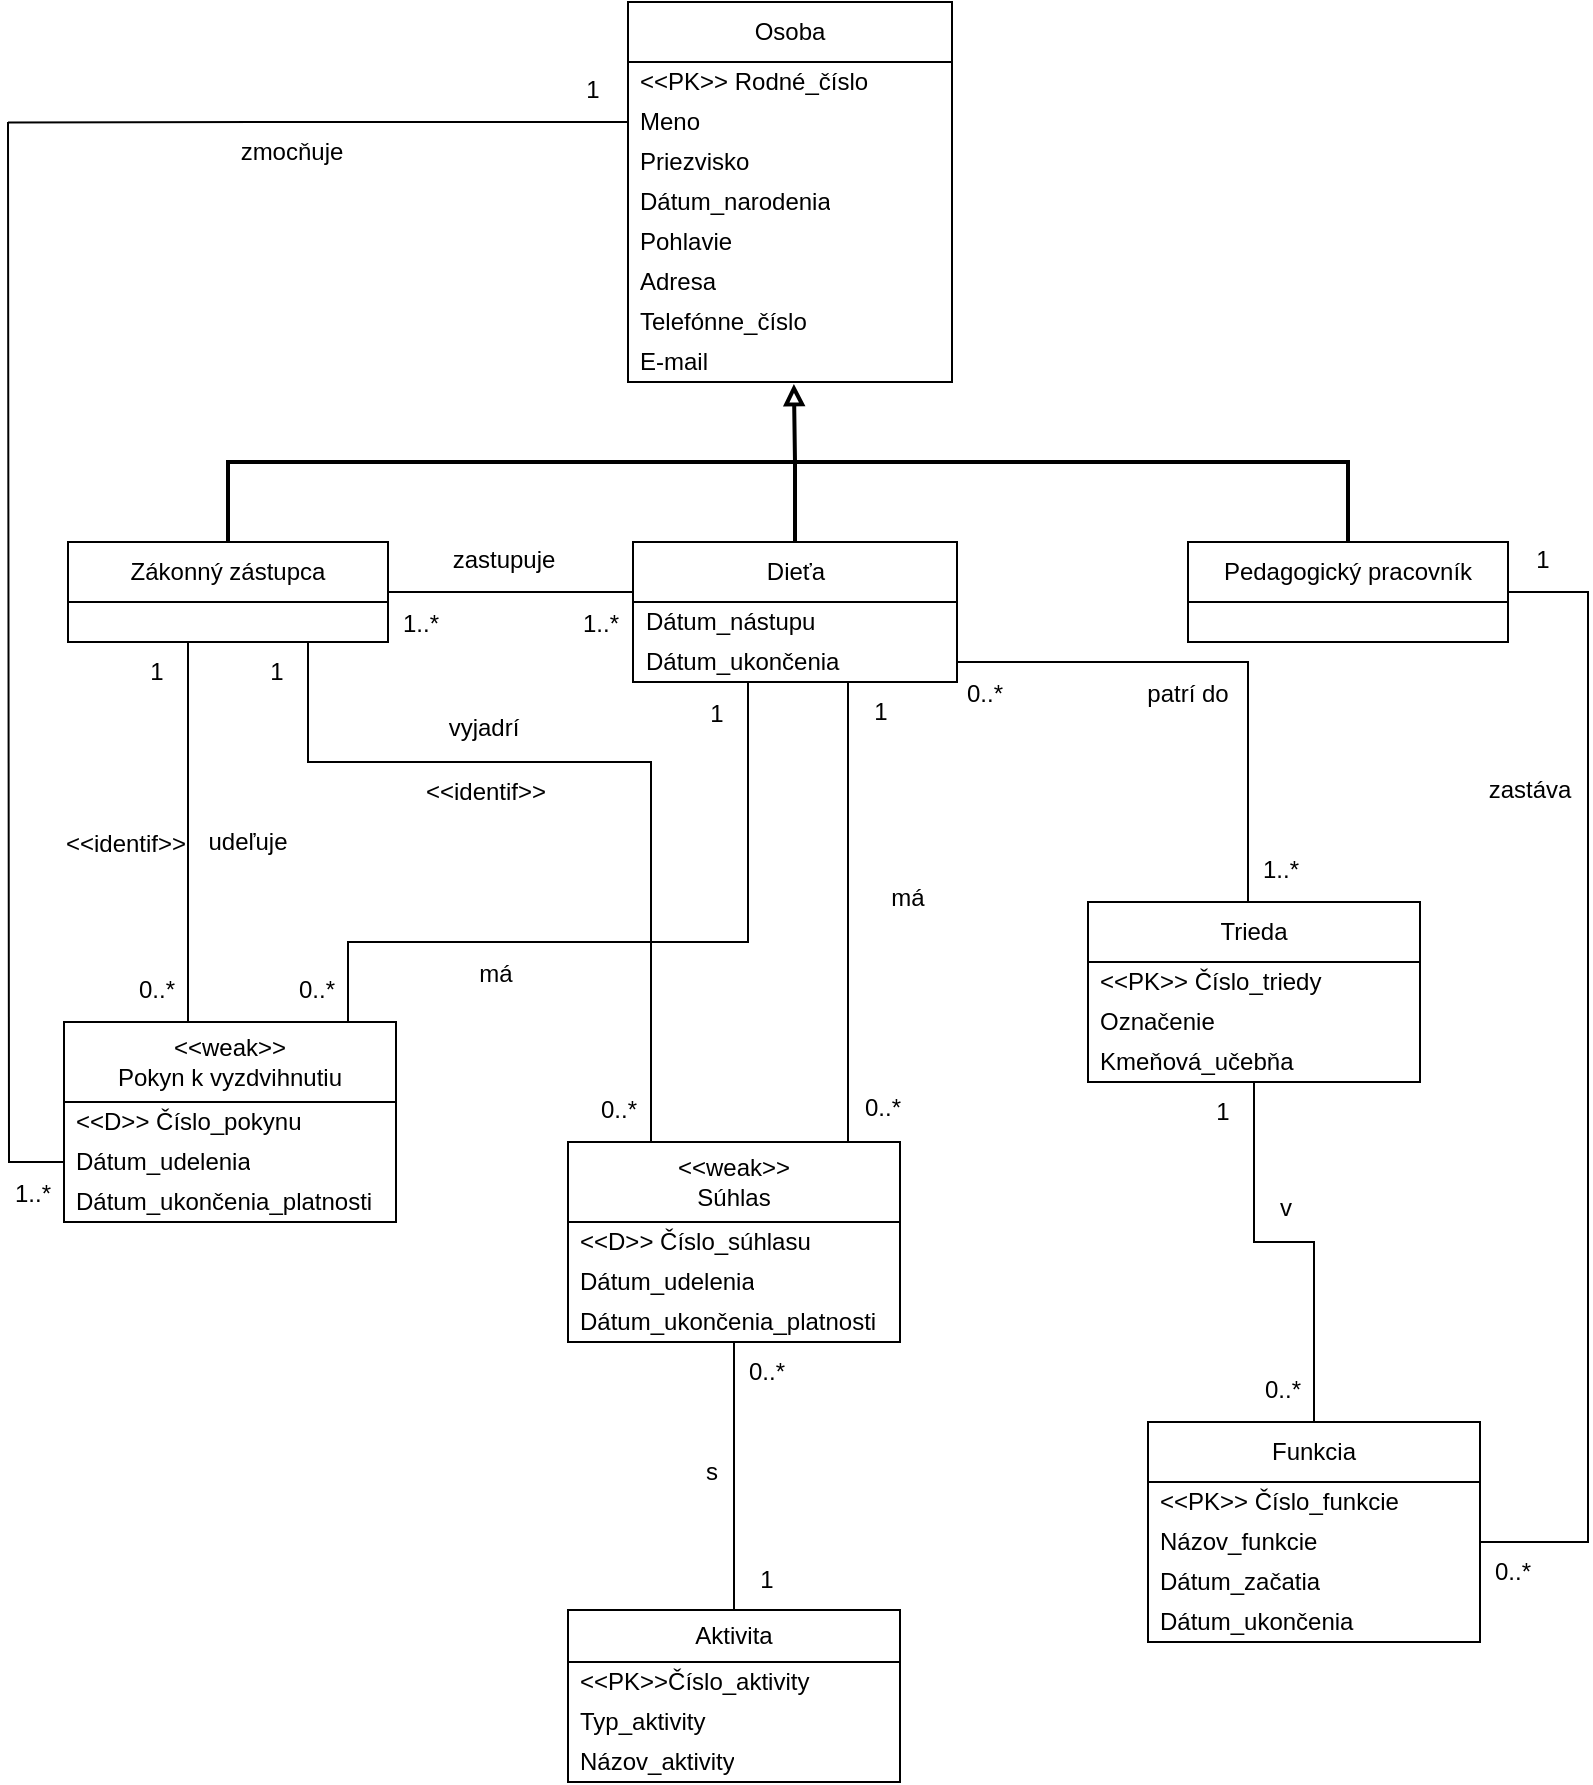 <mxfile version="23.1.5" type="device">
  <diagram id="C5RBs43oDa-KdzZeNtuy" name="Page-1">
    <mxGraphModel dx="1485" dy="619" grid="1" gridSize="10" guides="1" tooltips="1" connect="1" arrows="1" fold="1" page="1" pageScale="1" pageWidth="827" pageHeight="1169" math="0" shadow="0">
      <root>
        <mxCell id="WIyWlLk6GJQsqaUBKTNV-0" />
        <mxCell id="WIyWlLk6GJQsqaUBKTNV-1" parent="WIyWlLk6GJQsqaUBKTNV-0" />
        <mxCell id="E8d0nW5CMPHc4IN3NaXr-9" style="edgeStyle=orthogonalEdgeStyle;rounded=0;orthogonalLoop=1;jettySize=auto;html=1;entryX=0.5;entryY=0;entryDx=0;entryDy=0;strokeColor=none;" parent="WIyWlLk6GJQsqaUBKTNV-1" edge="1">
          <mxGeometry relative="1" as="geometry">
            <mxPoint x="613" y="355" as="sourcePoint" />
            <mxPoint x="657" y="404" as="targetPoint" />
          </mxGeometry>
        </mxCell>
        <mxCell id="7yrtn3zr0TZFfLM9wy2p-3" style="edgeStyle=orthogonalEdgeStyle;rounded=0;orthogonalLoop=1;jettySize=auto;html=1;exitX=0.5;exitY=0;exitDx=0;exitDy=0;entryX=0.5;entryY=0;entryDx=0;entryDy=0;endArrow=none;endFill=0;strokeWidth=2;" parent="WIyWlLk6GJQsqaUBKTNV-1" source="E8d0nW5CMPHc4IN3NaXr-33" target="E8d0nW5CMPHc4IN3NaXr-64" edge="1">
          <mxGeometry relative="1" as="geometry">
            <Array as="points">
              <mxPoint x="130" y="280" />
              <mxPoint x="690" y="280" />
            </Array>
          </mxGeometry>
        </mxCell>
        <mxCell id="7yrtn3zr0TZFfLM9wy2p-17" style="edgeStyle=orthogonalEdgeStyle;rounded=0;orthogonalLoop=1;jettySize=auto;html=1;exitX=0.25;exitY=1;exitDx=0;exitDy=0;entryX=0.25;entryY=0;entryDx=0;entryDy=0;endArrow=none;endFill=0;" parent="WIyWlLk6GJQsqaUBKTNV-1" source="E8d0nW5CMPHc4IN3NaXr-33" target="E8d0nW5CMPHc4IN3NaXr-80" edge="1">
          <mxGeometry relative="1" as="geometry">
            <Array as="points">
              <mxPoint x="110" y="370" />
              <mxPoint x="110" y="560" />
            </Array>
          </mxGeometry>
        </mxCell>
        <mxCell id="7yrtn3zr0TZFfLM9wy2p-24" style="edgeStyle=orthogonalEdgeStyle;rounded=0;orthogonalLoop=1;jettySize=auto;html=1;entryX=0;entryY=0.5;entryDx=0;entryDy=0;endArrow=none;endFill=0;" parent="WIyWlLk6GJQsqaUBKTNV-1" source="E8d0nW5CMPHc4IN3NaXr-33" target="E8d0nW5CMPHc4IN3NaXr-21" edge="1">
          <mxGeometry relative="1" as="geometry">
            <Array as="points">
              <mxPoint x="333" y="345" />
            </Array>
          </mxGeometry>
        </mxCell>
        <mxCell id="7yrtn3zr0TZFfLM9wy2p-25" style="edgeStyle=orthogonalEdgeStyle;rounded=0;orthogonalLoop=1;jettySize=auto;html=1;exitX=0.75;exitY=1;exitDx=0;exitDy=0;entryX=0.25;entryY=0;entryDx=0;entryDy=0;endArrow=none;endFill=0;" parent="WIyWlLk6GJQsqaUBKTNV-1" source="E8d0nW5CMPHc4IN3NaXr-33" target="E8d0nW5CMPHc4IN3NaXr-42" edge="1">
          <mxGeometry relative="1" as="geometry">
            <Array as="points">
              <mxPoint x="170" y="430" />
              <mxPoint x="341" y="430" />
            </Array>
          </mxGeometry>
        </mxCell>
        <mxCell id="E8d0nW5CMPHc4IN3NaXr-33" value="Zákonný zástupca" style="swimlane;fontStyle=0;childLayout=stackLayout;horizontal=1;startSize=30;horizontalStack=0;resizeParent=1;resizeParentMax=0;resizeLast=0;collapsible=1;marginBottom=0;whiteSpace=wrap;html=1;" parent="WIyWlLk6GJQsqaUBKTNV-1" vertex="1">
          <mxGeometry x="50" y="320" width="160" height="50" as="geometry" />
        </mxCell>
        <mxCell id="E8d0nW5CMPHc4IN3NaXr-80" value="&amp;lt;&amp;lt;weak&amp;gt;&amp;gt;&lt;br&gt;Pokyn k vyzdvihnutiu" style="swimlane;fontStyle=0;childLayout=stackLayout;horizontal=1;startSize=40;horizontalStack=0;resizeParent=1;resizeParentMax=0;resizeLast=0;collapsible=1;marginBottom=0;whiteSpace=wrap;html=1;" parent="WIyWlLk6GJQsqaUBKTNV-1" vertex="1">
          <mxGeometry x="48" y="560" width="166" height="100" as="geometry" />
        </mxCell>
        <mxCell id="E8d0nW5CMPHc4IN3NaXr-81" value="&amp;lt;&amp;lt;D&amp;gt;&amp;gt; Číslo_pokynu" style="text;strokeColor=none;fillColor=none;align=left;verticalAlign=middle;spacingLeft=4;spacingRight=4;overflow=hidden;points=[[0,0.5],[1,0.5]];portConstraint=eastwest;rotatable=0;whiteSpace=wrap;html=1;" parent="E8d0nW5CMPHc4IN3NaXr-80" vertex="1">
          <mxGeometry y="40" width="166" height="20" as="geometry" />
        </mxCell>
        <mxCell id="7yrtn3zr0TZFfLM9wy2p-26" style="edgeStyle=orthogonalEdgeStyle;rounded=0;orthogonalLoop=1;jettySize=auto;html=1;endArrow=none;endFill=0;strokeWidth=1;" parent="E8d0nW5CMPHc4IN3NaXr-80" source="E8d0nW5CMPHc4IN3NaXr-82" edge="1">
          <mxGeometry relative="1" as="geometry">
            <mxPoint x="-28" y="-450" as="targetPoint" />
          </mxGeometry>
        </mxCell>
        <mxCell id="E8d0nW5CMPHc4IN3NaXr-82" value="Dátum_udelenia" style="text;strokeColor=none;fillColor=none;align=left;verticalAlign=middle;spacingLeft=4;spacingRight=4;overflow=hidden;points=[[0,0.5],[1,0.5]];portConstraint=eastwest;rotatable=0;whiteSpace=wrap;html=1;" parent="E8d0nW5CMPHc4IN3NaXr-80" vertex="1">
          <mxGeometry y="60" width="166" height="20" as="geometry" />
        </mxCell>
        <mxCell id="E8d0nW5CMPHc4IN3NaXr-83" value="Dátum_ukončenia_platnosti" style="text;strokeColor=none;fillColor=none;align=left;verticalAlign=middle;spacingLeft=4;spacingRight=4;overflow=hidden;points=[[0,0.5],[1,0.5]];portConstraint=eastwest;rotatable=0;whiteSpace=wrap;html=1;" parent="E8d0nW5CMPHc4IN3NaXr-80" vertex="1">
          <mxGeometry y="80" width="166" height="20" as="geometry" />
        </mxCell>
        <mxCell id="E8d0nW5CMPHc4IN3NaXr-87" value="Osoba" style="swimlane;fontStyle=0;childLayout=stackLayout;horizontal=1;startSize=30;horizontalStack=0;resizeParent=1;resizeParentMax=0;resizeLast=0;collapsible=1;marginBottom=0;whiteSpace=wrap;html=1;" parent="WIyWlLk6GJQsqaUBKTNV-1" vertex="1">
          <mxGeometry x="330" y="50" width="162" height="190" as="geometry" />
        </mxCell>
        <mxCell id="E8d0nW5CMPHc4IN3NaXr-88" value="&lt;font style=&quot;font-size: 12px;&quot;&gt;&amp;lt;&amp;lt;PK&amp;gt;&amp;gt; Rodné_číslo&lt;/font&gt;" style="text;strokeColor=none;fillColor=none;align=left;verticalAlign=middle;spacingLeft=4;spacingRight=4;overflow=hidden;points=[[0,0.5],[1,0.5]];portConstraint=eastwest;rotatable=0;whiteSpace=wrap;html=1;" parent="E8d0nW5CMPHc4IN3NaXr-87" vertex="1">
          <mxGeometry y="30" width="162" height="20" as="geometry" />
        </mxCell>
        <mxCell id="7yrtn3zr0TZFfLM9wy2p-27" style="edgeStyle=orthogonalEdgeStyle;rounded=0;orthogonalLoop=1;jettySize=auto;html=1;exitX=0;exitY=0.5;exitDx=0;exitDy=0;endArrow=none;endFill=0;strokeWidth=1;" parent="E8d0nW5CMPHc4IN3NaXr-87" source="E8d0nW5CMPHc4IN3NaXr-89" edge="1">
          <mxGeometry relative="1" as="geometry">
            <mxPoint x="-310" y="60.25" as="targetPoint" />
          </mxGeometry>
        </mxCell>
        <mxCell id="E8d0nW5CMPHc4IN3NaXr-89" value="&lt;font style=&quot;font-size: 12px;&quot;&gt;Meno&lt;/font&gt;" style="text;strokeColor=none;fillColor=none;align=left;verticalAlign=middle;spacingLeft=4;spacingRight=4;overflow=hidden;points=[[0,0.5],[1,0.5]];portConstraint=eastwest;rotatable=0;whiteSpace=wrap;html=1;" parent="E8d0nW5CMPHc4IN3NaXr-87" vertex="1">
          <mxGeometry y="50" width="162" height="20" as="geometry" />
        </mxCell>
        <mxCell id="E8d0nW5CMPHc4IN3NaXr-90" value="&lt;font style=&quot;font-size: 12px;&quot;&gt;Priezvisko&lt;/font&gt;" style="text;strokeColor=none;fillColor=none;align=left;verticalAlign=middle;spacingLeft=4;spacingRight=4;overflow=hidden;points=[[0,0.5],[1,0.5]];portConstraint=eastwest;rotatable=0;whiteSpace=wrap;html=1;" parent="E8d0nW5CMPHc4IN3NaXr-87" vertex="1">
          <mxGeometry y="70" width="162" height="20" as="geometry" />
        </mxCell>
        <mxCell id="E8d0nW5CMPHc4IN3NaXr-91" value="Dátum_narodenia" style="text;strokeColor=none;fillColor=none;align=left;verticalAlign=middle;spacingLeft=4;spacingRight=4;overflow=hidden;points=[[0,0.5],[1,0.5]];portConstraint=eastwest;rotatable=0;whiteSpace=wrap;html=1;" parent="E8d0nW5CMPHc4IN3NaXr-87" vertex="1">
          <mxGeometry y="90" width="162" height="20" as="geometry" />
        </mxCell>
        <mxCell id="E8d0nW5CMPHc4IN3NaXr-92" value="Pohlavie" style="text;strokeColor=none;fillColor=none;align=left;verticalAlign=middle;spacingLeft=4;spacingRight=4;overflow=hidden;points=[[0,0.5],[1,0.5]];portConstraint=eastwest;rotatable=0;whiteSpace=wrap;html=1;" parent="E8d0nW5CMPHc4IN3NaXr-87" vertex="1">
          <mxGeometry y="110" width="162" height="20" as="geometry" />
        </mxCell>
        <mxCell id="E8d0nW5CMPHc4IN3NaXr-93" value="Adresa" style="text;strokeColor=none;fillColor=none;align=left;verticalAlign=middle;spacingLeft=4;spacingRight=4;overflow=hidden;points=[[0,0.5],[1,0.5]];portConstraint=eastwest;rotatable=0;whiteSpace=wrap;html=1;" parent="E8d0nW5CMPHc4IN3NaXr-87" vertex="1">
          <mxGeometry y="130" width="162" height="20" as="geometry" />
        </mxCell>
        <mxCell id="E8d0nW5CMPHc4IN3NaXr-94" value="Telefónne_číslo" style="text;strokeColor=none;fillColor=none;align=left;verticalAlign=middle;spacingLeft=4;spacingRight=4;overflow=hidden;points=[[0,0.5],[1,0.5]];portConstraint=eastwest;rotatable=0;whiteSpace=wrap;html=1;" parent="E8d0nW5CMPHc4IN3NaXr-87" vertex="1">
          <mxGeometry y="150" width="162" height="20" as="geometry" />
        </mxCell>
        <mxCell id="E8d0nW5CMPHc4IN3NaXr-95" value="E-mail" style="text;strokeColor=none;fillColor=none;align=left;verticalAlign=middle;spacingLeft=4;spacingRight=4;overflow=hidden;points=[[0,0.5],[1,0.5]];portConstraint=eastwest;rotatable=0;whiteSpace=wrap;html=1;" parent="E8d0nW5CMPHc4IN3NaXr-87" vertex="1">
          <mxGeometry y="170" width="162" height="20" as="geometry" />
        </mxCell>
        <mxCell id="E8d0nW5CMPHc4IN3NaXr-64" value="Pedagogický pracovník" style="swimlane;fontStyle=0;childLayout=stackLayout;horizontal=1;startSize=30;horizontalStack=0;resizeParent=1;resizeParentMax=0;resizeLast=0;collapsible=1;marginBottom=0;whiteSpace=wrap;html=1;" parent="WIyWlLk6GJQsqaUBKTNV-1" vertex="1">
          <mxGeometry x="610" y="320" width="160" height="50" as="geometry" />
        </mxCell>
        <mxCell id="7yrtn3zr0TZFfLM9wy2p-7" style="edgeStyle=orthogonalEdgeStyle;rounded=0;orthogonalLoop=1;jettySize=auto;html=1;entryX=0;entryY=0.25;entryDx=0;entryDy=0;endArrow=none;endFill=0;" parent="WIyWlLk6GJQsqaUBKTNV-1" source="E8d0nW5CMPHc4IN3NaXr-15" target="E8d0nW5CMPHc4IN3NaXr-53" edge="1">
          <mxGeometry relative="1" as="geometry">
            <Array as="points">
              <mxPoint x="640" y="380" />
              <mxPoint x="640" y="523" />
            </Array>
          </mxGeometry>
        </mxCell>
        <mxCell id="7yrtn3zr0TZFfLM9wy2p-22" style="edgeStyle=orthogonalEdgeStyle;rounded=0;orthogonalLoop=1;jettySize=auto;html=1;entryX=0.75;entryY=0;entryDx=0;entryDy=0;endArrow=none;endFill=0;" parent="WIyWlLk6GJQsqaUBKTNV-1" source="E8d0nW5CMPHc4IN3NaXr-15" target="E8d0nW5CMPHc4IN3NaXr-42" edge="1">
          <mxGeometry relative="1" as="geometry">
            <Array as="points">
              <mxPoint x="440" y="620" />
            </Array>
          </mxGeometry>
        </mxCell>
        <mxCell id="E8d0nW5CMPHc4IN3NaXr-15" value="Dieťa" style="swimlane;fontStyle=0;childLayout=stackLayout;horizontal=1;startSize=30;horizontalStack=0;resizeParent=1;resizeParentMax=0;resizeLast=0;collapsible=1;marginBottom=0;whiteSpace=wrap;html=1;" parent="WIyWlLk6GJQsqaUBKTNV-1" vertex="1">
          <mxGeometry x="332.5" y="320" width="162" height="70" as="geometry" />
        </mxCell>
        <mxCell id="E8d0nW5CMPHc4IN3NaXr-21" value="Dátum_nástupu" style="text;strokeColor=none;fillColor=none;align=left;verticalAlign=middle;spacingLeft=4;spacingRight=4;overflow=hidden;points=[[0,0.5],[1,0.5]];portConstraint=eastwest;rotatable=0;whiteSpace=wrap;html=1;" parent="E8d0nW5CMPHc4IN3NaXr-15" vertex="1">
          <mxGeometry y="30" width="162" height="20" as="geometry" />
        </mxCell>
        <mxCell id="E8d0nW5CMPHc4IN3NaXr-20" value="Dátum_ukončenia" style="text;strokeColor=none;fillColor=none;align=left;verticalAlign=middle;spacingLeft=4;spacingRight=4;overflow=hidden;points=[[0,0.5],[1,0.5]];portConstraint=eastwest;rotatable=0;whiteSpace=wrap;html=1;" parent="E8d0nW5CMPHc4IN3NaXr-15" vertex="1">
          <mxGeometry y="50" width="162" height="20" as="geometry" />
        </mxCell>
        <mxCell id="E8d0nW5CMPHc4IN3NaXr-46" value="Aktivita" style="swimlane;fontStyle=0;childLayout=stackLayout;horizontal=1;startSize=26;horizontalStack=0;resizeParent=1;resizeParentMax=0;resizeLast=0;collapsible=1;marginBottom=0;whiteSpace=wrap;html=1;" parent="WIyWlLk6GJQsqaUBKTNV-1" vertex="1">
          <mxGeometry x="300" y="854" width="166" height="86" as="geometry" />
        </mxCell>
        <mxCell id="E8d0nW5CMPHc4IN3NaXr-47" value="&amp;lt;&amp;lt;PK&amp;gt;&amp;gt;Číslo_aktivity" style="text;strokeColor=none;fillColor=none;align=left;verticalAlign=middle;spacingLeft=4;spacingRight=4;overflow=hidden;points=[[0,0.5],[1,0.5]];portConstraint=eastwest;rotatable=0;whiteSpace=wrap;html=1;" parent="E8d0nW5CMPHc4IN3NaXr-46" vertex="1">
          <mxGeometry y="26" width="166" height="20" as="geometry" />
        </mxCell>
        <mxCell id="E8d0nW5CMPHc4IN3NaXr-48" value="Typ_aktivity" style="text;strokeColor=none;fillColor=none;align=left;verticalAlign=middle;spacingLeft=4;spacingRight=4;overflow=hidden;points=[[0,0.5],[1,0.5]];portConstraint=eastwest;rotatable=0;whiteSpace=wrap;html=1;" parent="E8d0nW5CMPHc4IN3NaXr-46" vertex="1">
          <mxGeometry y="46" width="166" height="20" as="geometry" />
        </mxCell>
        <mxCell id="E8d0nW5CMPHc4IN3NaXr-49" value="Názov_aktivity" style="text;strokeColor=none;fillColor=none;align=left;verticalAlign=middle;spacingLeft=4;spacingRight=4;overflow=hidden;points=[[0,0.5],[1,0.5]];portConstraint=eastwest;rotatable=0;whiteSpace=wrap;html=1;" parent="E8d0nW5CMPHc4IN3NaXr-46" vertex="1">
          <mxGeometry y="66" width="166" height="20" as="geometry" />
        </mxCell>
        <mxCell id="7yrtn3zr0TZFfLM9wy2p-10" style="edgeStyle=orthogonalEdgeStyle;rounded=0;orthogonalLoop=1;jettySize=auto;html=1;entryX=0.5;entryY=0;entryDx=0;entryDy=0;endArrow=none;endFill=0;" parent="WIyWlLk6GJQsqaUBKTNV-1" source="E8d0nW5CMPHc4IN3NaXr-42" target="E8d0nW5CMPHc4IN3NaXr-46" edge="1">
          <mxGeometry relative="1" as="geometry" />
        </mxCell>
        <mxCell id="E8d0nW5CMPHc4IN3NaXr-42" value="&amp;lt;&amp;lt;weak&amp;gt;&amp;gt;&lt;br&gt;Súhlas" style="swimlane;fontStyle=0;childLayout=stackLayout;horizontal=1;startSize=40;horizontalStack=0;resizeParent=1;resizeParentMax=0;resizeLast=0;collapsible=1;marginBottom=0;whiteSpace=wrap;html=1;" parent="WIyWlLk6GJQsqaUBKTNV-1" vertex="1">
          <mxGeometry x="300" y="620" width="166" height="100" as="geometry" />
        </mxCell>
        <mxCell id="E8d0nW5CMPHc4IN3NaXr-43" value="&amp;lt;&amp;lt;D&amp;gt;&amp;gt; Číslo_súhlasu" style="text;strokeColor=none;fillColor=none;align=left;verticalAlign=middle;spacingLeft=4;spacingRight=4;overflow=hidden;points=[[0,0.5],[1,0.5]];portConstraint=eastwest;rotatable=0;whiteSpace=wrap;html=1;" parent="E8d0nW5CMPHc4IN3NaXr-42" vertex="1">
          <mxGeometry y="40" width="166" height="20" as="geometry" />
        </mxCell>
        <mxCell id="E8d0nW5CMPHc4IN3NaXr-44" value="Dátum_udelenia" style="text;strokeColor=none;fillColor=none;align=left;verticalAlign=middle;spacingLeft=4;spacingRight=4;overflow=hidden;points=[[0,0.5],[1,0.5]];portConstraint=eastwest;rotatable=0;whiteSpace=wrap;html=1;" parent="E8d0nW5CMPHc4IN3NaXr-42" vertex="1">
          <mxGeometry y="60" width="166" height="20" as="geometry" />
        </mxCell>
        <mxCell id="E8d0nW5CMPHc4IN3NaXr-45" value="Dátum_ukončenia_platnosti" style="text;strokeColor=none;fillColor=none;align=left;verticalAlign=middle;spacingLeft=4;spacingRight=4;overflow=hidden;points=[[0,0.5],[1,0.5]];portConstraint=eastwest;rotatable=0;whiteSpace=wrap;html=1;" parent="E8d0nW5CMPHc4IN3NaXr-42" vertex="1">
          <mxGeometry y="80" width="166" height="20" as="geometry" />
        </mxCell>
        <mxCell id="7yrtn3zr0TZFfLM9wy2p-8" style="edgeStyle=orthogonalEdgeStyle;rounded=0;orthogonalLoop=1;jettySize=auto;html=1;entryX=0.5;entryY=0;entryDx=0;entryDy=0;endArrow=none;endFill=0;" parent="WIyWlLk6GJQsqaUBKTNV-1" source="E8d0nW5CMPHc4IN3NaXr-53" target="E8d0nW5CMPHc4IN3NaXr-58" edge="1">
          <mxGeometry relative="1" as="geometry">
            <Array as="points">
              <mxPoint x="643" y="670" />
              <mxPoint x="673" y="670" />
            </Array>
          </mxGeometry>
        </mxCell>
        <mxCell id="E8d0nW5CMPHc4IN3NaXr-53" value="Trieda" style="swimlane;fontStyle=0;childLayout=stackLayout;horizontal=1;startSize=30;horizontalStack=0;resizeParent=1;resizeParentMax=0;resizeLast=0;collapsible=1;marginBottom=0;whiteSpace=wrap;html=1;" parent="WIyWlLk6GJQsqaUBKTNV-1" vertex="1">
          <mxGeometry x="560" y="500" width="166" height="90" as="geometry" />
        </mxCell>
        <mxCell id="E8d0nW5CMPHc4IN3NaXr-54" value="&amp;lt;&amp;lt;PK&amp;gt;&amp;gt; Číslo_triedy" style="text;strokeColor=none;fillColor=none;align=left;verticalAlign=middle;spacingLeft=4;spacingRight=4;overflow=hidden;points=[[0,0.5],[1,0.5]];portConstraint=eastwest;rotatable=0;whiteSpace=wrap;html=1;" parent="E8d0nW5CMPHc4IN3NaXr-53" vertex="1">
          <mxGeometry y="30" width="166" height="20" as="geometry" />
        </mxCell>
        <mxCell id="E8d0nW5CMPHc4IN3NaXr-55" value="Označenie" style="text;strokeColor=none;fillColor=none;align=left;verticalAlign=middle;spacingLeft=4;spacingRight=4;overflow=hidden;points=[[0,0.5],[1,0.5]];portConstraint=eastwest;rotatable=0;whiteSpace=wrap;html=1;" parent="E8d0nW5CMPHc4IN3NaXr-53" vertex="1">
          <mxGeometry y="50" width="166" height="20" as="geometry" />
        </mxCell>
        <mxCell id="E8d0nW5CMPHc4IN3NaXr-56" value="Kmeňová_učebňa" style="text;strokeColor=none;fillColor=none;align=left;verticalAlign=middle;spacingLeft=4;spacingRight=4;overflow=hidden;points=[[0,0.5],[1,0.5]];portConstraint=eastwest;rotatable=0;whiteSpace=wrap;html=1;" parent="E8d0nW5CMPHc4IN3NaXr-53" vertex="1">
          <mxGeometry y="70" width="166" height="20" as="geometry" />
        </mxCell>
        <mxCell id="E8d0nW5CMPHc4IN3NaXr-58" value="Funkcia" style="swimlane;fontStyle=0;childLayout=stackLayout;horizontal=1;startSize=30;horizontalStack=0;resizeParent=1;resizeParentMax=0;resizeLast=0;collapsible=1;marginBottom=0;whiteSpace=wrap;html=1;" parent="WIyWlLk6GJQsqaUBKTNV-1" vertex="1">
          <mxGeometry x="590" y="760" width="166" height="110" as="geometry" />
        </mxCell>
        <mxCell id="E8d0nW5CMPHc4IN3NaXr-59" value="&amp;lt;&amp;lt;PK&amp;gt;&amp;gt; Číslo_funkcie" style="text;strokeColor=none;fillColor=none;align=left;verticalAlign=middle;spacingLeft=4;spacingRight=4;overflow=hidden;points=[[0,0.5],[1,0.5]];portConstraint=eastwest;rotatable=0;whiteSpace=wrap;html=1;" parent="E8d0nW5CMPHc4IN3NaXr-58" vertex="1">
          <mxGeometry y="30" width="166" height="20" as="geometry" />
        </mxCell>
        <mxCell id="E8d0nW5CMPHc4IN3NaXr-60" value="Názov_funkcie" style="text;strokeColor=none;fillColor=none;align=left;verticalAlign=middle;spacingLeft=4;spacingRight=4;overflow=hidden;points=[[0,0.5],[1,0.5]];portConstraint=eastwest;rotatable=0;whiteSpace=wrap;html=1;" parent="E8d0nW5CMPHc4IN3NaXr-58" vertex="1">
          <mxGeometry y="50" width="166" height="20" as="geometry" />
        </mxCell>
        <mxCell id="E8d0nW5CMPHc4IN3NaXr-61" value="Dátum_začatia" style="text;strokeColor=none;fillColor=none;align=left;verticalAlign=middle;spacingLeft=4;spacingRight=4;overflow=hidden;points=[[0,0.5],[1,0.5]];portConstraint=eastwest;rotatable=0;whiteSpace=wrap;html=1;" parent="E8d0nW5CMPHc4IN3NaXr-58" vertex="1">
          <mxGeometry y="70" width="166" height="20" as="geometry" />
        </mxCell>
        <mxCell id="E8d0nW5CMPHc4IN3NaXr-62" value="Dátum_ukončenia" style="text;strokeColor=none;fillColor=none;align=left;verticalAlign=middle;spacingLeft=4;spacingRight=4;overflow=hidden;points=[[0,0.5],[1,0.5]];portConstraint=eastwest;rotatable=0;whiteSpace=wrap;html=1;" parent="E8d0nW5CMPHc4IN3NaXr-58" vertex="1">
          <mxGeometry y="90" width="166" height="20" as="geometry" />
        </mxCell>
        <mxCell id="7yrtn3zr0TZFfLM9wy2p-9" style="edgeStyle=orthogonalEdgeStyle;rounded=0;orthogonalLoop=1;jettySize=auto;html=1;entryX=1;entryY=0.5;entryDx=0;entryDy=0;endArrow=none;endFill=0;" parent="WIyWlLk6GJQsqaUBKTNV-1" source="E8d0nW5CMPHc4IN3NaXr-60" target="E8d0nW5CMPHc4IN3NaXr-64" edge="1">
          <mxGeometry relative="1" as="geometry">
            <Array as="points">
              <mxPoint x="810" y="820" />
              <mxPoint x="810" y="345" />
            </Array>
          </mxGeometry>
        </mxCell>
        <mxCell id="7yrtn3zr0TZFfLM9wy2p-23" style="edgeStyle=orthogonalEdgeStyle;rounded=0;orthogonalLoop=1;jettySize=auto;html=1;exitX=0;exitY=0.5;exitDx=0;exitDy=0;entryX=0.75;entryY=0;entryDx=0;entryDy=0;endArrow=none;endFill=0;" parent="WIyWlLk6GJQsqaUBKTNV-1" source="E8d0nW5CMPHc4IN3NaXr-20" target="E8d0nW5CMPHc4IN3NaXr-80" edge="1">
          <mxGeometry relative="1" as="geometry">
            <Array as="points">
              <mxPoint x="332" y="390" />
              <mxPoint x="390" y="390" />
              <mxPoint x="390" y="520" />
              <mxPoint x="190" y="520" />
              <mxPoint x="190" y="560" />
            </Array>
          </mxGeometry>
        </mxCell>
        <mxCell id="7yrtn3zr0TZFfLM9wy2p-29" value="zmocňuje" style="text;html=1;strokeColor=none;fillColor=none;align=center;verticalAlign=middle;whiteSpace=wrap;rounded=0;" parent="WIyWlLk6GJQsqaUBKTNV-1" vertex="1">
          <mxGeometry x="132" y="110" width="60" height="30" as="geometry" />
        </mxCell>
        <mxCell id="7yrtn3zr0TZFfLM9wy2p-30" value="1" style="text;html=1;strokeColor=none;fillColor=none;align=center;verticalAlign=middle;whiteSpace=wrap;rounded=0;" parent="WIyWlLk6GJQsqaUBKTNV-1" vertex="1">
          <mxGeometry x="296" y="79" width="33" height="30" as="geometry" />
        </mxCell>
        <mxCell id="7yrtn3zr0TZFfLM9wy2p-31" value="1..*" style="text;html=1;strokeColor=none;fillColor=none;align=center;verticalAlign=middle;whiteSpace=wrap;rounded=0;" parent="WIyWlLk6GJQsqaUBKTNV-1" vertex="1">
          <mxGeometry x="16" y="631" width="33" height="30" as="geometry" />
        </mxCell>
        <mxCell id="7yrtn3zr0TZFfLM9wy2p-32" value="udeľuje" style="text;html=1;strokeColor=none;fillColor=none;align=center;verticalAlign=middle;whiteSpace=wrap;rounded=0;" parent="WIyWlLk6GJQsqaUBKTNV-1" vertex="1">
          <mxGeometry x="110" y="455" width="60" height="30" as="geometry" />
        </mxCell>
        <mxCell id="7yrtn3zr0TZFfLM9wy2p-33" value="&amp;lt;&amp;lt;identif&amp;gt;&amp;gt;" style="text;html=1;strokeColor=none;fillColor=none;align=center;verticalAlign=middle;whiteSpace=wrap;rounded=0;" parent="WIyWlLk6GJQsqaUBKTNV-1" vertex="1">
          <mxGeometry x="49" y="456" width="60" height="30" as="geometry" />
        </mxCell>
        <mxCell id="7yrtn3zr0TZFfLM9wy2p-34" value="1" style="text;html=1;strokeColor=none;fillColor=none;align=center;verticalAlign=middle;whiteSpace=wrap;rounded=0;" parent="WIyWlLk6GJQsqaUBKTNV-1" vertex="1">
          <mxGeometry x="78" y="370" width="33" height="30" as="geometry" />
        </mxCell>
        <mxCell id="7yrtn3zr0TZFfLM9wy2p-35" value="0..*" style="text;html=1;strokeColor=none;fillColor=none;align=center;verticalAlign=middle;whiteSpace=wrap;rounded=0;" parent="WIyWlLk6GJQsqaUBKTNV-1" vertex="1">
          <mxGeometry x="78" y="529" width="33" height="30" as="geometry" />
        </mxCell>
        <mxCell id="7yrtn3zr0TZFfLM9wy2p-36" value="zastupuje" style="text;html=1;strokeColor=none;fillColor=none;align=center;verticalAlign=middle;whiteSpace=wrap;rounded=0;" parent="WIyWlLk6GJQsqaUBKTNV-1" vertex="1">
          <mxGeometry x="238" y="314" width="60" height="30" as="geometry" />
        </mxCell>
        <mxCell id="7yrtn3zr0TZFfLM9wy2p-37" value="1..*" style="text;html=1;strokeColor=none;fillColor=none;align=center;verticalAlign=middle;whiteSpace=wrap;rounded=0;" parent="WIyWlLk6GJQsqaUBKTNV-1" vertex="1">
          <mxGeometry x="300" y="346" width="33" height="30" as="geometry" />
        </mxCell>
        <mxCell id="7yrtn3zr0TZFfLM9wy2p-38" value="1..*" style="text;html=1;strokeColor=none;fillColor=none;align=center;verticalAlign=middle;whiteSpace=wrap;rounded=0;" parent="WIyWlLk6GJQsqaUBKTNV-1" vertex="1">
          <mxGeometry x="210" y="346" width="33" height="30" as="geometry" />
        </mxCell>
        <mxCell id="7yrtn3zr0TZFfLM9wy2p-39" value="patrí do" style="text;html=1;strokeColor=none;fillColor=none;align=center;verticalAlign=middle;whiteSpace=wrap;rounded=0;" parent="WIyWlLk6GJQsqaUBKTNV-1" vertex="1">
          <mxGeometry x="580" y="381" width="60" height="30" as="geometry" />
        </mxCell>
        <mxCell id="7yrtn3zr0TZFfLM9wy2p-40" value="0..*" style="text;html=1;strokeColor=none;fillColor=none;align=center;verticalAlign=middle;whiteSpace=wrap;rounded=0;" parent="WIyWlLk6GJQsqaUBKTNV-1" vertex="1">
          <mxGeometry x="492" y="381" width="33" height="30" as="geometry" />
        </mxCell>
        <mxCell id="7yrtn3zr0TZFfLM9wy2p-41" value="1..*" style="text;html=1;strokeColor=none;fillColor=none;align=center;verticalAlign=middle;whiteSpace=wrap;rounded=0;" parent="WIyWlLk6GJQsqaUBKTNV-1" vertex="1">
          <mxGeometry x="640" y="469" width="33" height="30" as="geometry" />
        </mxCell>
        <mxCell id="7yrtn3zr0TZFfLM9wy2p-42" value="v" style="text;html=1;strokeColor=none;fillColor=none;align=center;verticalAlign=middle;whiteSpace=wrap;rounded=0;" parent="WIyWlLk6GJQsqaUBKTNV-1" vertex="1">
          <mxGeometry x="629" y="638" width="60" height="30" as="geometry" />
        </mxCell>
        <mxCell id="7yrtn3zr0TZFfLM9wy2p-43" value="1" style="text;html=1;strokeColor=none;fillColor=none;align=center;verticalAlign=middle;whiteSpace=wrap;rounded=0;" parent="WIyWlLk6GJQsqaUBKTNV-1" vertex="1">
          <mxGeometry x="611" y="590" width="33" height="30" as="geometry" />
        </mxCell>
        <mxCell id="7yrtn3zr0TZFfLM9wy2p-44" value="0..*" style="text;html=1;strokeColor=none;fillColor=none;align=center;verticalAlign=middle;whiteSpace=wrap;rounded=0;" parent="WIyWlLk6GJQsqaUBKTNV-1" vertex="1">
          <mxGeometry x="641" y="729" width="33" height="30" as="geometry" />
        </mxCell>
        <mxCell id="7yrtn3zr0TZFfLM9wy2p-45" value="zastáva" style="text;html=1;strokeColor=none;fillColor=none;align=center;verticalAlign=middle;whiteSpace=wrap;rounded=0;" parent="WIyWlLk6GJQsqaUBKTNV-1" vertex="1">
          <mxGeometry x="751" y="429" width="60" height="30" as="geometry" />
        </mxCell>
        <mxCell id="7yrtn3zr0TZFfLM9wy2p-46" value="1" style="text;html=1;strokeColor=none;fillColor=none;align=center;verticalAlign=middle;whiteSpace=wrap;rounded=0;" parent="WIyWlLk6GJQsqaUBKTNV-1" vertex="1">
          <mxGeometry x="771" y="314" width="33" height="30" as="geometry" />
        </mxCell>
        <mxCell id="7yrtn3zr0TZFfLM9wy2p-47" value="0..*" style="text;html=1;strokeColor=none;fillColor=none;align=center;verticalAlign=middle;whiteSpace=wrap;rounded=0;" parent="WIyWlLk6GJQsqaUBKTNV-1" vertex="1">
          <mxGeometry x="756" y="820" width="33" height="30" as="geometry" />
        </mxCell>
        <mxCell id="7yrtn3zr0TZFfLM9wy2p-48" value="s" style="text;html=1;strokeColor=none;fillColor=none;align=center;verticalAlign=middle;whiteSpace=wrap;rounded=0;" parent="WIyWlLk6GJQsqaUBKTNV-1" vertex="1">
          <mxGeometry x="342" y="770" width="60" height="30" as="geometry" />
        </mxCell>
        <mxCell id="7yrtn3zr0TZFfLM9wy2p-49" value="1" style="text;html=1;strokeColor=none;fillColor=none;align=center;verticalAlign=middle;whiteSpace=wrap;rounded=0;" parent="WIyWlLk6GJQsqaUBKTNV-1" vertex="1">
          <mxGeometry x="383" y="824" width="33" height="30" as="geometry" />
        </mxCell>
        <mxCell id="7yrtn3zr0TZFfLM9wy2p-50" value="0..*" style="text;html=1;strokeColor=none;fillColor=none;align=center;verticalAlign=middle;whiteSpace=wrap;rounded=0;" parent="WIyWlLk6GJQsqaUBKTNV-1" vertex="1">
          <mxGeometry x="383" y="720" width="33" height="30" as="geometry" />
        </mxCell>
        <mxCell id="7yrtn3zr0TZFfLM9wy2p-51" value="má" style="text;html=1;strokeColor=none;fillColor=none;align=center;verticalAlign=middle;whiteSpace=wrap;rounded=0;" parent="WIyWlLk6GJQsqaUBKTNV-1" vertex="1">
          <mxGeometry x="440" y="483" width="60" height="30" as="geometry" />
        </mxCell>
        <mxCell id="7yrtn3zr0TZFfLM9wy2p-52" value="má" style="text;html=1;strokeColor=none;fillColor=none;align=center;verticalAlign=middle;whiteSpace=wrap;rounded=0;" parent="WIyWlLk6GJQsqaUBKTNV-1" vertex="1">
          <mxGeometry x="234" y="521" width="60" height="30" as="geometry" />
        </mxCell>
        <mxCell id="7yrtn3zr0TZFfLM9wy2p-53" value="1" style="text;html=1;strokeColor=none;fillColor=none;align=center;verticalAlign=middle;whiteSpace=wrap;rounded=0;" parent="WIyWlLk6GJQsqaUBKTNV-1" vertex="1">
          <mxGeometry x="440" y="390" width="33" height="30" as="geometry" />
        </mxCell>
        <mxCell id="7yrtn3zr0TZFfLM9wy2p-54" value="1" style="text;html=1;strokeColor=none;fillColor=none;align=center;verticalAlign=middle;whiteSpace=wrap;rounded=0;" parent="WIyWlLk6GJQsqaUBKTNV-1" vertex="1">
          <mxGeometry x="358" y="391" width="33" height="30" as="geometry" />
        </mxCell>
        <mxCell id="7yrtn3zr0TZFfLM9wy2p-55" value="0..*" style="text;html=1;strokeColor=none;fillColor=none;align=center;verticalAlign=middle;whiteSpace=wrap;rounded=0;" parent="WIyWlLk6GJQsqaUBKTNV-1" vertex="1">
          <mxGeometry x="158" y="529" width="33" height="30" as="geometry" />
        </mxCell>
        <mxCell id="7yrtn3zr0TZFfLM9wy2p-56" value="0..*" style="text;html=1;strokeColor=none;fillColor=none;align=center;verticalAlign=middle;whiteSpace=wrap;rounded=0;" parent="WIyWlLk6GJQsqaUBKTNV-1" vertex="1">
          <mxGeometry x="441" y="588" width="33" height="30" as="geometry" />
        </mxCell>
        <mxCell id="7yrtn3zr0TZFfLM9wy2p-57" value="vyjadrí" style="text;html=1;strokeColor=none;fillColor=none;align=center;verticalAlign=middle;whiteSpace=wrap;rounded=0;" parent="WIyWlLk6GJQsqaUBKTNV-1" vertex="1">
          <mxGeometry x="228" y="398" width="60" height="30" as="geometry" />
        </mxCell>
        <mxCell id="7yrtn3zr0TZFfLM9wy2p-58" value="&amp;lt;&amp;lt;identif&amp;gt;&amp;gt;" style="text;html=1;strokeColor=none;fillColor=none;align=center;verticalAlign=middle;whiteSpace=wrap;rounded=0;" parent="WIyWlLk6GJQsqaUBKTNV-1" vertex="1">
          <mxGeometry x="229" y="430" width="60" height="30" as="geometry" />
        </mxCell>
        <mxCell id="7yrtn3zr0TZFfLM9wy2p-59" value="1" style="text;html=1;strokeColor=none;fillColor=none;align=center;verticalAlign=middle;whiteSpace=wrap;rounded=0;" parent="WIyWlLk6GJQsqaUBKTNV-1" vertex="1">
          <mxGeometry x="138" y="370" width="33" height="30" as="geometry" />
        </mxCell>
        <mxCell id="7yrtn3zr0TZFfLM9wy2p-60" value="0..*" style="text;html=1;strokeColor=none;fillColor=none;align=center;verticalAlign=middle;whiteSpace=wrap;rounded=0;" parent="WIyWlLk6GJQsqaUBKTNV-1" vertex="1">
          <mxGeometry x="309" y="589" width="33" height="30" as="geometry" />
        </mxCell>
        <mxCell id="BA4vGmvSAzCOX5qZX--D-0" style="edgeStyle=orthogonalEdgeStyle;rounded=0;orthogonalLoop=1;jettySize=auto;html=1;entryX=0.512;entryY=1.05;entryDx=0;entryDy=0;entryPerimeter=0;endArrow=block;endFill=0;strokeWidth=2;" parent="WIyWlLk6GJQsqaUBKTNV-1" source="E8d0nW5CMPHc4IN3NaXr-15" target="E8d0nW5CMPHc4IN3NaXr-95" edge="1">
          <mxGeometry relative="1" as="geometry" />
        </mxCell>
        <mxCell id="BA4vGmvSAzCOX5qZX--D-7" value="" style="edgeStyle=orthogonalEdgeStyle;rounded=0;orthogonalLoop=1;jettySize=auto;html=1;entryX=0.5;entryY=0;entryDx=0;entryDy=0;strokeColor=none;" parent="WIyWlLk6GJQsqaUBKTNV-1" source="E8d0nW5CMPHc4IN3NaXr-15" edge="1">
          <mxGeometry relative="1" as="geometry">
            <mxPoint x="495" y="355" as="sourcePoint" />
            <mxPoint x="596.5" y="340" as="targetPoint" />
          </mxGeometry>
        </mxCell>
      </root>
    </mxGraphModel>
  </diagram>
</mxfile>
